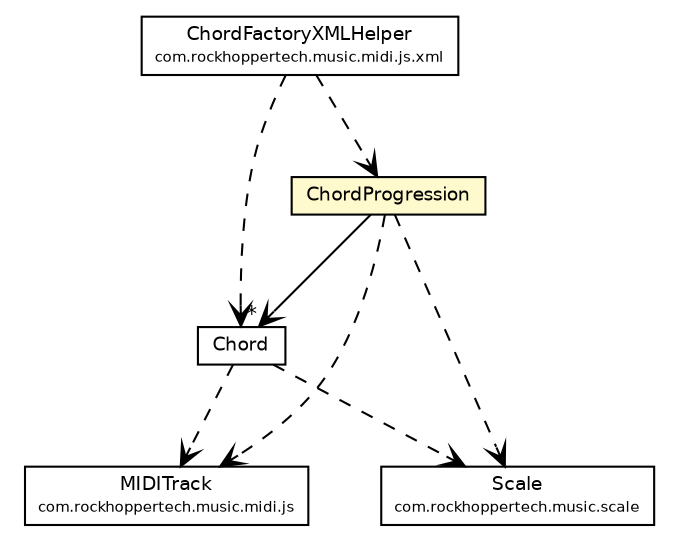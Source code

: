 #!/usr/local/bin/dot
#
# Class diagram 
# Generated by UMLGraph version R5_6-24-gf6e263 (http://www.umlgraph.org/)
#

digraph G {
	edge [fontname="Helvetica",fontsize=10,labelfontname="Helvetica",labelfontsize=10];
	node [fontname="Helvetica",fontsize=10,shape=plaintext];
	nodesep=0.25;
	ranksep=0.5;
	// com.rockhoppertech.music.chord.ChordProgression
	c3217 [label=<<table title="com.rockhoppertech.music.chord.ChordProgression" border="0" cellborder="1" cellspacing="0" cellpadding="2" port="p" bgcolor="lemonChiffon" href="./ChordProgression.html">
		<tr><td><table border="0" cellspacing="0" cellpadding="1">
<tr><td align="center" balign="center"> ChordProgression </td></tr>
		</table></td></tr>
		</table>>, URL="./ChordProgression.html", fontname="Helvetica", fontcolor="black", fontsize=9.0];
	// com.rockhoppertech.music.chord.Chord
	c3220 [label=<<table title="com.rockhoppertech.music.chord.Chord" border="0" cellborder="1" cellspacing="0" cellpadding="2" port="p" href="./Chord.html">
		<tr><td><table border="0" cellspacing="0" cellpadding="1">
<tr><td align="center" balign="center"> Chord </td></tr>
		</table></td></tr>
		</table>>, URL="./Chord.html", fontname="Helvetica", fontcolor="black", fontsize=9.0];
	// com.rockhoppertech.music.midi.js.MIDITrack
	c3244 [label=<<table title="com.rockhoppertech.music.midi.js.MIDITrack" border="0" cellborder="1" cellspacing="0" cellpadding="2" port="p" href="../midi/js/MIDITrack.html">
		<tr><td><table border="0" cellspacing="0" cellpadding="1">
<tr><td align="center" balign="center"> MIDITrack </td></tr>
<tr><td align="center" balign="center"><font point-size="7.0"> com.rockhoppertech.music.midi.js </font></td></tr>
		</table></td></tr>
		</table>>, URL="../midi/js/MIDITrack.html", fontname="Helvetica", fontcolor="black", fontsize=9.0];
	// com.rockhoppertech.music.midi.js.xml.ChordFactoryXMLHelper
	c3257 [label=<<table title="com.rockhoppertech.music.midi.js.xml.ChordFactoryXMLHelper" border="0" cellborder="1" cellspacing="0" cellpadding="2" port="p" href="../midi/js/xml/ChordFactoryXMLHelper.html">
		<tr><td><table border="0" cellspacing="0" cellpadding="1">
<tr><td align="center" balign="center"> ChordFactoryXMLHelper </td></tr>
<tr><td align="center" balign="center"><font point-size="7.0"> com.rockhoppertech.music.midi.js.xml </font></td></tr>
		</table></td></tr>
		</table>>, URL="../midi/js/xml/ChordFactoryXMLHelper.html", fontname="Helvetica", fontcolor="black", fontsize=9.0];
	// com.rockhoppertech.music.scale.Scale
	c3281 [label=<<table title="com.rockhoppertech.music.scale.Scale" border="0" cellborder="1" cellspacing="0" cellpadding="2" port="p" href="../scale/Scale.html">
		<tr><td><table border="0" cellspacing="0" cellpadding="1">
<tr><td align="center" balign="center"> Scale </td></tr>
<tr><td align="center" balign="center"><font point-size="7.0"> com.rockhoppertech.music.scale </font></td></tr>
		</table></td></tr>
		</table>>, URL="../scale/Scale.html", fontname="Helvetica", fontcolor="black", fontsize=9.0];
	// com.rockhoppertech.music.chord.ChordProgression NAVASSOC com.rockhoppertech.music.chord.Chord
	c3217:p -> c3220:p [taillabel="", label="", headlabel="*", fontname="Helvetica", fontcolor="black", fontsize=10.0, color="black", arrowhead=open];
	// com.rockhoppertech.music.chord.ChordProgression DEPEND com.rockhoppertech.music.scale.Scale
	c3217:p -> c3281:p [taillabel="", label="", headlabel="", fontname="Helvetica", fontcolor="black", fontsize=10.0, color="black", arrowhead=open, style=dashed];
	// com.rockhoppertech.music.chord.ChordProgression DEPEND com.rockhoppertech.music.midi.js.MIDITrack
	c3217:p -> c3244:p [taillabel="", label="", headlabel="", fontname="Helvetica", fontcolor="black", fontsize=10.0, color="black", arrowhead=open, style=dashed];
	// com.rockhoppertech.music.chord.Chord DEPEND com.rockhoppertech.music.midi.js.MIDITrack
	c3220:p -> c3244:p [taillabel="", label="", headlabel="", fontname="Helvetica", fontcolor="black", fontsize=10.0, color="black", arrowhead=open, style=dashed];
	// com.rockhoppertech.music.chord.Chord DEPEND com.rockhoppertech.music.scale.Scale
	c3220:p -> c3281:p [taillabel="", label="", headlabel="", fontname="Helvetica", fontcolor="black", fontsize=10.0, color="black", arrowhead=open, style=dashed];
	// com.rockhoppertech.music.midi.js.xml.ChordFactoryXMLHelper DEPEND com.rockhoppertech.music.chord.ChordProgression
	c3257:p -> c3217:p [taillabel="", label="", headlabel="", fontname="Helvetica", fontcolor="black", fontsize=10.0, color="black", arrowhead=open, style=dashed];
	// com.rockhoppertech.music.midi.js.xml.ChordFactoryXMLHelper DEPEND com.rockhoppertech.music.chord.Chord
	c3257:p -> c3220:p [taillabel="", label="", headlabel="", fontname="Helvetica", fontcolor="black", fontsize=10.0, color="black", arrowhead=open, style=dashed];
}

